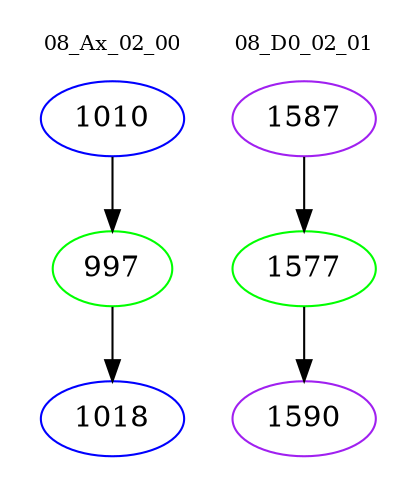 digraph{
subgraph cluster_0 {
color = white
label = "08_Ax_02_00";
fontsize=10;
T0_1010 [label="1010", color="blue"]
T0_1010 -> T0_997 [color="black"]
T0_997 [label="997", color="green"]
T0_997 -> T0_1018 [color="black"]
T0_1018 [label="1018", color="blue"]
}
subgraph cluster_1 {
color = white
label = "08_D0_02_01";
fontsize=10;
T1_1587 [label="1587", color="purple"]
T1_1587 -> T1_1577 [color="black"]
T1_1577 [label="1577", color="green"]
T1_1577 -> T1_1590 [color="black"]
T1_1590 [label="1590", color="purple"]
}
}
